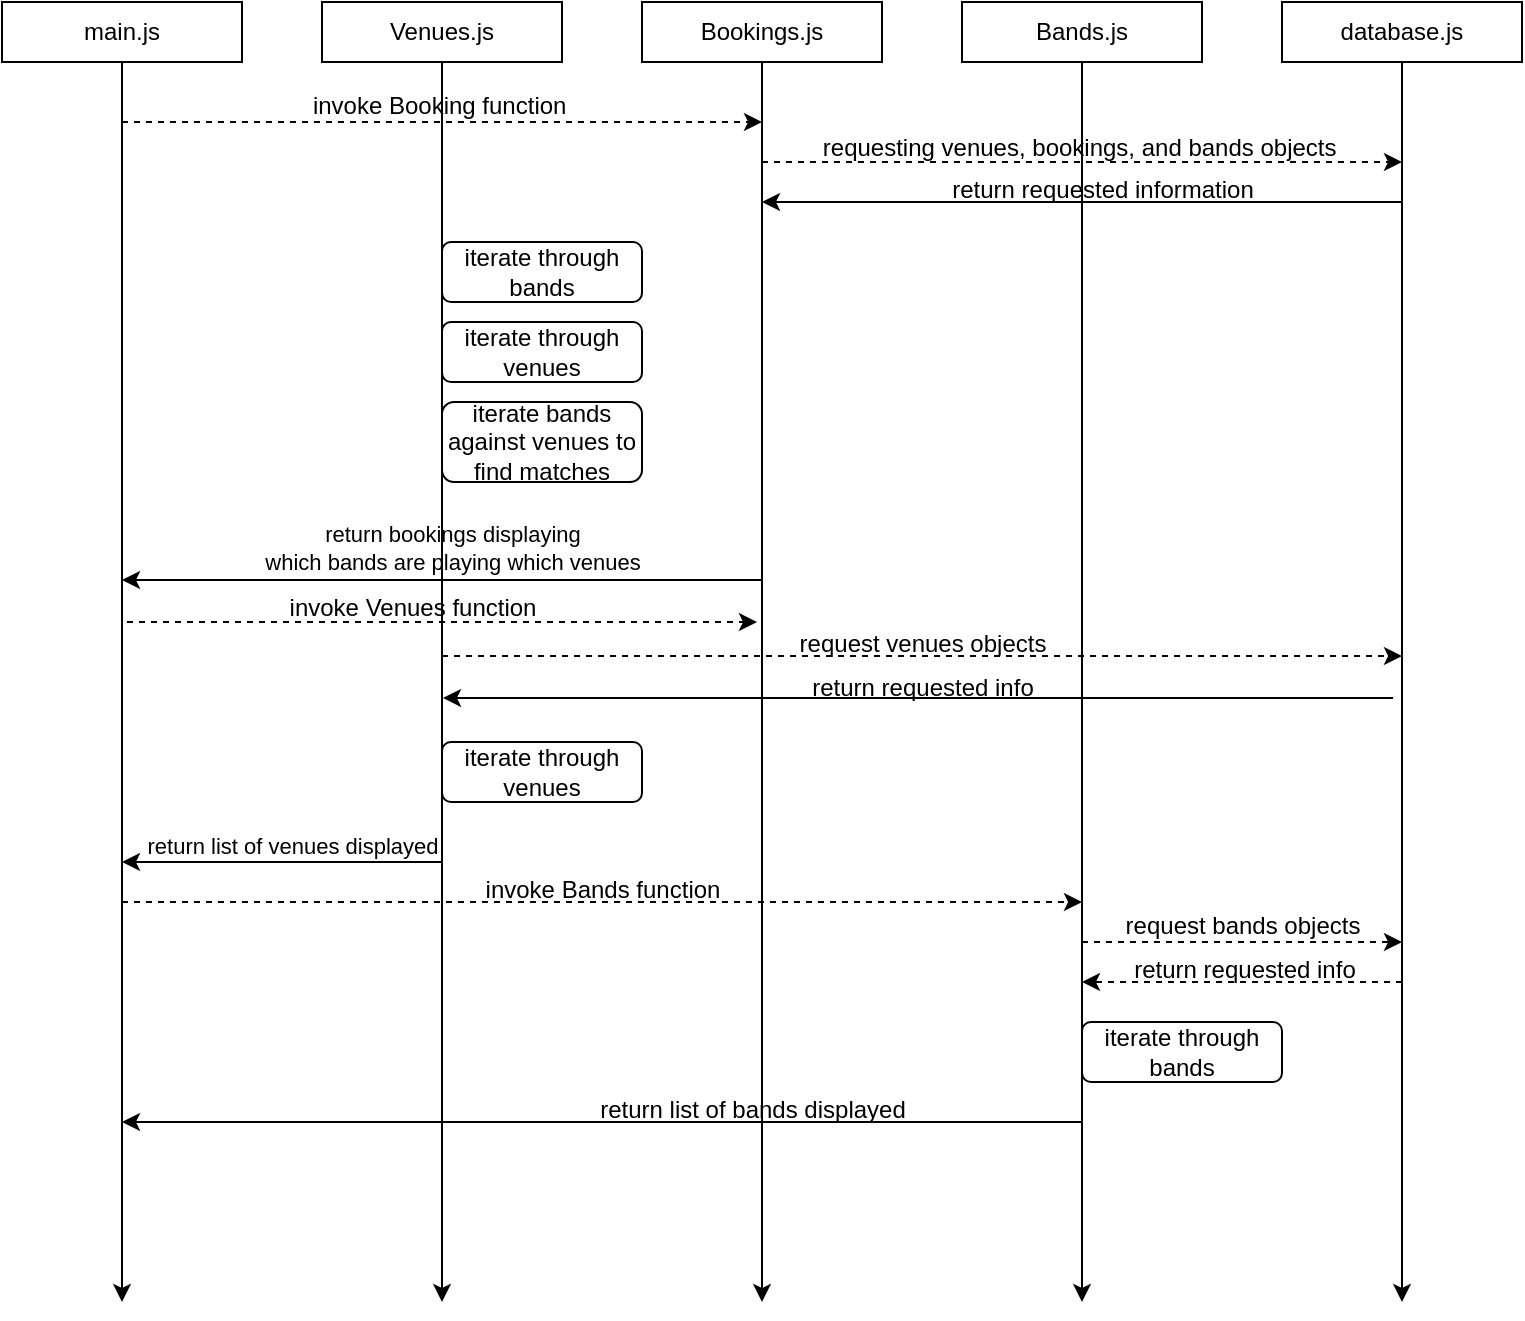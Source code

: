 <mxfile>
    <diagram id="NlyggfeD-scqXO1kvEUH" name="Page-1">
        <mxGraphModel dx="1216" dy="862" grid="1" gridSize="10" guides="1" tooltips="1" connect="1" arrows="1" fold="1" page="1" pageScale="1" pageWidth="850" pageHeight="1100" math="0" shadow="0">
            <root>
                <mxCell id="0"/>
                <mxCell id="1" parent="0"/>
                <mxCell id="2" value="main.js" style="rounded=0;whiteSpace=wrap;html=1;" vertex="1" parent="1">
                    <mxGeometry x="40" y="40" width="120" height="30" as="geometry"/>
                </mxCell>
                <mxCell id="3" value="Venues.js" style="rounded=0;whiteSpace=wrap;html=1;" vertex="1" parent="1">
                    <mxGeometry x="200" y="40" width="120" height="30" as="geometry"/>
                </mxCell>
                <mxCell id="4" value="Bookings.js" style="rounded=0;whiteSpace=wrap;html=1;" vertex="1" parent="1">
                    <mxGeometry x="360" y="40" width="120" height="30" as="geometry"/>
                </mxCell>
                <mxCell id="5" value="Bands.js" style="rounded=0;whiteSpace=wrap;html=1;" vertex="1" parent="1">
                    <mxGeometry x="520" y="40" width="120" height="30" as="geometry"/>
                </mxCell>
                <mxCell id="6" value="database.js" style="rounded=0;whiteSpace=wrap;html=1;" vertex="1" parent="1">
                    <mxGeometry x="680" y="40" width="120" height="30" as="geometry"/>
                </mxCell>
                <mxCell id="7" value="" style="endArrow=classic;html=1;exitX=0.5;exitY=1;exitDx=0;exitDy=0;" edge="1" parent="1" source="2">
                    <mxGeometry width="50" height="50" relative="1" as="geometry">
                        <mxPoint x="100" y="120" as="sourcePoint"/>
                        <mxPoint x="100" y="690" as="targetPoint"/>
                    </mxGeometry>
                </mxCell>
                <mxCell id="9" value="" style="endArrow=classic;html=1;exitX=0.5;exitY=1;exitDx=0;exitDy=0;" edge="1" parent="1" source="4">
                    <mxGeometry width="50" height="50" relative="1" as="geometry">
                        <mxPoint x="419.5" y="80" as="sourcePoint"/>
                        <mxPoint x="420" y="690" as="targetPoint"/>
                    </mxGeometry>
                </mxCell>
                <mxCell id="10" value="" style="endArrow=classic;html=1;exitX=0.5;exitY=1;exitDx=0;exitDy=0;" edge="1" parent="1" source="5">
                    <mxGeometry width="50" height="50" relative="1" as="geometry">
                        <mxPoint x="579.5" y="80" as="sourcePoint"/>
                        <mxPoint x="580" y="690" as="targetPoint"/>
                    </mxGeometry>
                </mxCell>
                <mxCell id="11" value="" style="endArrow=classic;html=1;exitX=0.5;exitY=1;exitDx=0;exitDy=0;" edge="1" parent="1" source="6">
                    <mxGeometry width="50" height="50" relative="1" as="geometry">
                        <mxPoint x="739.5" y="90" as="sourcePoint"/>
                        <mxPoint x="740" y="690" as="targetPoint"/>
                    </mxGeometry>
                </mxCell>
                <mxCell id="12" value="" style="endArrow=classic;html=1;dashed=1;" edge="1" parent="1">
                    <mxGeometry width="50" height="50" relative="1" as="geometry">
                        <mxPoint x="100" y="100" as="sourcePoint"/>
                        <mxPoint x="420" y="100" as="targetPoint"/>
                    </mxGeometry>
                </mxCell>
                <mxCell id="14" value="invoke Booking function&amp;nbsp;" style="text;html=1;align=center;verticalAlign=middle;resizable=0;points=[];autosize=1;strokeColor=none;fillColor=none;" vertex="1" parent="1">
                    <mxGeometry x="185" y="77" width="150" height="30" as="geometry"/>
                </mxCell>
                <mxCell id="17" value="" style="endArrow=classic;html=1;dashed=1;" edge="1" parent="1">
                    <mxGeometry width="50" height="50" relative="1" as="geometry">
                        <mxPoint x="420" y="120" as="sourcePoint"/>
                        <mxPoint x="740" y="120" as="targetPoint"/>
                    </mxGeometry>
                </mxCell>
                <mxCell id="18" value="requesting venues, bookings, and bands objects&amp;nbsp;" style="text;html=1;align=center;verticalAlign=middle;resizable=0;points=[];autosize=1;strokeColor=none;fillColor=none;" vertex="1" parent="1">
                    <mxGeometry x="440" y="98" width="280" height="30" as="geometry"/>
                </mxCell>
                <mxCell id="23" value="" style="endArrow=classic;html=1;" edge="1" parent="1">
                    <mxGeometry width="50" height="50" relative="1" as="geometry">
                        <mxPoint x="740" y="140" as="sourcePoint"/>
                        <mxPoint x="420" y="140" as="targetPoint"/>
                    </mxGeometry>
                </mxCell>
                <mxCell id="26" value="return requested information" style="text;html=1;align=center;verticalAlign=middle;resizable=0;points=[];autosize=1;strokeColor=none;fillColor=none;" vertex="1" parent="1">
                    <mxGeometry x="505" y="119" width="170" height="30" as="geometry"/>
                </mxCell>
                <mxCell id="27" value="iterate through bands" style="rounded=1;whiteSpace=wrap;html=1;" vertex="1" parent="1">
                    <mxGeometry x="260" y="160" width="100" height="30" as="geometry"/>
                </mxCell>
                <mxCell id="28" value="iterate through venues" style="rounded=1;whiteSpace=wrap;html=1;" vertex="1" parent="1">
                    <mxGeometry x="260" y="200" width="100" height="30" as="geometry"/>
                </mxCell>
                <mxCell id="29" value="iterate bands against venues to find matches" style="rounded=1;whiteSpace=wrap;html=1;" vertex="1" parent="1">
                    <mxGeometry x="260" y="240" width="100" height="40" as="geometry"/>
                </mxCell>
                <mxCell id="30" value="" style="endArrow=classic;html=1;" edge="1" parent="1">
                    <mxGeometry width="50" height="50" relative="1" as="geometry">
                        <mxPoint x="420" y="329" as="sourcePoint"/>
                        <mxPoint x="100" y="329" as="targetPoint"/>
                    </mxGeometry>
                </mxCell>
                <mxCell id="32" value="" style="endArrow=classic;html=1;fontSize=11;dashed=1;" edge="1" parent="1">
                    <mxGeometry width="50" height="50" relative="1" as="geometry">
                        <mxPoint x="102.5" y="350" as="sourcePoint"/>
                        <mxPoint x="417.5" y="350" as="targetPoint"/>
                    </mxGeometry>
                </mxCell>
                <mxCell id="34" value="&lt;font style=&quot;font-size: 12px;&quot;&gt;invoke Venues function&lt;/font&gt;" style="text;html=1;align=center;verticalAlign=middle;resizable=0;points=[];autosize=1;strokeColor=none;fillColor=none;fontSize=11;" vertex="1" parent="1">
                    <mxGeometry x="170" y="328" width="150" height="30" as="geometry"/>
                </mxCell>
                <mxCell id="35" value="" style="endArrow=classic;html=1;dashed=1;fontSize=12;" edge="1" parent="1">
                    <mxGeometry width="50" height="50" relative="1" as="geometry">
                        <mxPoint x="260" y="367" as="sourcePoint"/>
                        <mxPoint x="740" y="367" as="targetPoint"/>
                    </mxGeometry>
                </mxCell>
                <mxCell id="36" value="request venues objects" style="text;html=1;align=center;verticalAlign=middle;resizable=0;points=[];autosize=1;strokeColor=none;fillColor=none;fontSize=12;" vertex="1" parent="1">
                    <mxGeometry x="425" y="346" width="150" height="30" as="geometry"/>
                </mxCell>
                <mxCell id="38" value="" style="endArrow=classic;html=1;fontSize=12;" edge="1" parent="1">
                    <mxGeometry width="50" height="50" relative="1" as="geometry">
                        <mxPoint x="735.5" y="388" as="sourcePoint"/>
                        <mxPoint x="260.5" y="388" as="targetPoint"/>
                    </mxGeometry>
                </mxCell>
                <mxCell id="39" value="return requested info" style="text;html=1;align=center;verticalAlign=middle;resizable=0;points=[];autosize=1;strokeColor=none;fillColor=none;fontSize=12;" vertex="1" parent="1">
                    <mxGeometry x="435" y="368" width="130" height="30" as="geometry"/>
                </mxCell>
                <mxCell id="41" value="iterate through venues" style="rounded=1;whiteSpace=wrap;html=1;" vertex="1" parent="1">
                    <mxGeometry x="260" y="410" width="100" height="30" as="geometry"/>
                </mxCell>
                <mxCell id="42" value="" style="endArrow=classic;html=1;exitX=0.5;exitY=1;exitDx=0;exitDy=0;endFill=1;" edge="1" parent="1" source="3">
                    <mxGeometry width="50" height="50" relative="1" as="geometry">
                        <mxPoint x="260" y="70" as="sourcePoint"/>
                        <mxPoint x="260" y="690" as="targetPoint"/>
                    </mxGeometry>
                </mxCell>
                <mxCell id="31" value="return bookings displaying &lt;br style=&quot;font-size: 11px;&quot;&gt;which bands are playing which venues" style="text;html=1;align=center;verticalAlign=middle;resizable=0;points=[];autosize=1;strokeColor=none;fillColor=none;fontSize=11;" vertex="1" parent="1">
                    <mxGeometry x="160" y="293" width="210" height="40" as="geometry"/>
                </mxCell>
                <mxCell id="46" value="" style="endArrow=classic;html=1;fontSize=12;" edge="1" parent="1">
                    <mxGeometry width="50" height="50" relative="1" as="geometry">
                        <mxPoint x="260" y="470" as="sourcePoint"/>
                        <mxPoint x="100" y="470" as="targetPoint"/>
                    </mxGeometry>
                </mxCell>
                <mxCell id="47" value="&lt;font style=&quot;font-size: 11px;&quot;&gt;return list of venues displayed&lt;/font&gt;" style="text;html=1;align=center;verticalAlign=middle;resizable=0;points=[];autosize=1;strokeColor=none;fillColor=none;fontSize=12;" vertex="1" parent="1">
                    <mxGeometry x="100" y="447" width="170" height="30" as="geometry"/>
                </mxCell>
                <mxCell id="48" value="" style="endArrow=classic;html=1;fontSize=11;dashed=1;" edge="1" parent="1">
                    <mxGeometry width="50" height="50" relative="1" as="geometry">
                        <mxPoint x="100" y="490" as="sourcePoint"/>
                        <mxPoint x="580" y="490" as="targetPoint"/>
                    </mxGeometry>
                </mxCell>
                <mxCell id="49" value="&lt;font style=&quot;font-size: 12px;&quot;&gt;invoke Bands function&lt;/font&gt;" style="text;html=1;align=center;verticalAlign=middle;resizable=0;points=[];autosize=1;strokeColor=none;fillColor=none;fontSize=11;" vertex="1" parent="1">
                    <mxGeometry x="270" y="469" width="140" height="30" as="geometry"/>
                </mxCell>
                <mxCell id="50" value="" style="endArrow=classic;html=1;dashed=1;fontSize=12;" edge="1" parent="1">
                    <mxGeometry width="50" height="50" relative="1" as="geometry">
                        <mxPoint x="580" y="510" as="sourcePoint"/>
                        <mxPoint x="740" y="510" as="targetPoint"/>
                    </mxGeometry>
                </mxCell>
                <mxCell id="52" value="request bands objects" style="text;html=1;align=center;verticalAlign=middle;resizable=0;points=[];autosize=1;strokeColor=none;fillColor=none;fontSize=12;" vertex="1" parent="1">
                    <mxGeometry x="590" y="487" width="140" height="30" as="geometry"/>
                </mxCell>
                <mxCell id="53" value="" style="endArrow=classic;html=1;dashed=1;fontSize=12;" edge="1" parent="1">
                    <mxGeometry width="50" height="50" relative="1" as="geometry">
                        <mxPoint x="740" y="530" as="sourcePoint"/>
                        <mxPoint x="580" y="530" as="targetPoint"/>
                    </mxGeometry>
                </mxCell>
                <mxCell id="54" value="return requested info" style="text;html=1;align=center;verticalAlign=middle;resizable=0;points=[];autosize=1;strokeColor=none;fillColor=none;fontSize=12;" vertex="1" parent="1">
                    <mxGeometry x="596" y="509" width="130" height="30" as="geometry"/>
                </mxCell>
                <mxCell id="55" value="iterate through bands" style="rounded=1;whiteSpace=wrap;html=1;" vertex="1" parent="1">
                    <mxGeometry x="580" y="550" width="100" height="30" as="geometry"/>
                </mxCell>
                <mxCell id="56" value="" style="endArrow=classic;html=1;fontSize=12;" edge="1" parent="1">
                    <mxGeometry width="50" height="50" relative="1" as="geometry">
                        <mxPoint x="580" y="600" as="sourcePoint"/>
                        <mxPoint x="100" y="600" as="targetPoint"/>
                    </mxGeometry>
                </mxCell>
                <mxCell id="58" value="return list of bands displayed" style="text;html=1;align=center;verticalAlign=middle;resizable=0;points=[];autosize=1;strokeColor=none;fillColor=none;fontSize=12;" vertex="1" parent="1">
                    <mxGeometry x="325" y="579" width="180" height="30" as="geometry"/>
                </mxCell>
            </root>
        </mxGraphModel>
    </diagram>
</mxfile>